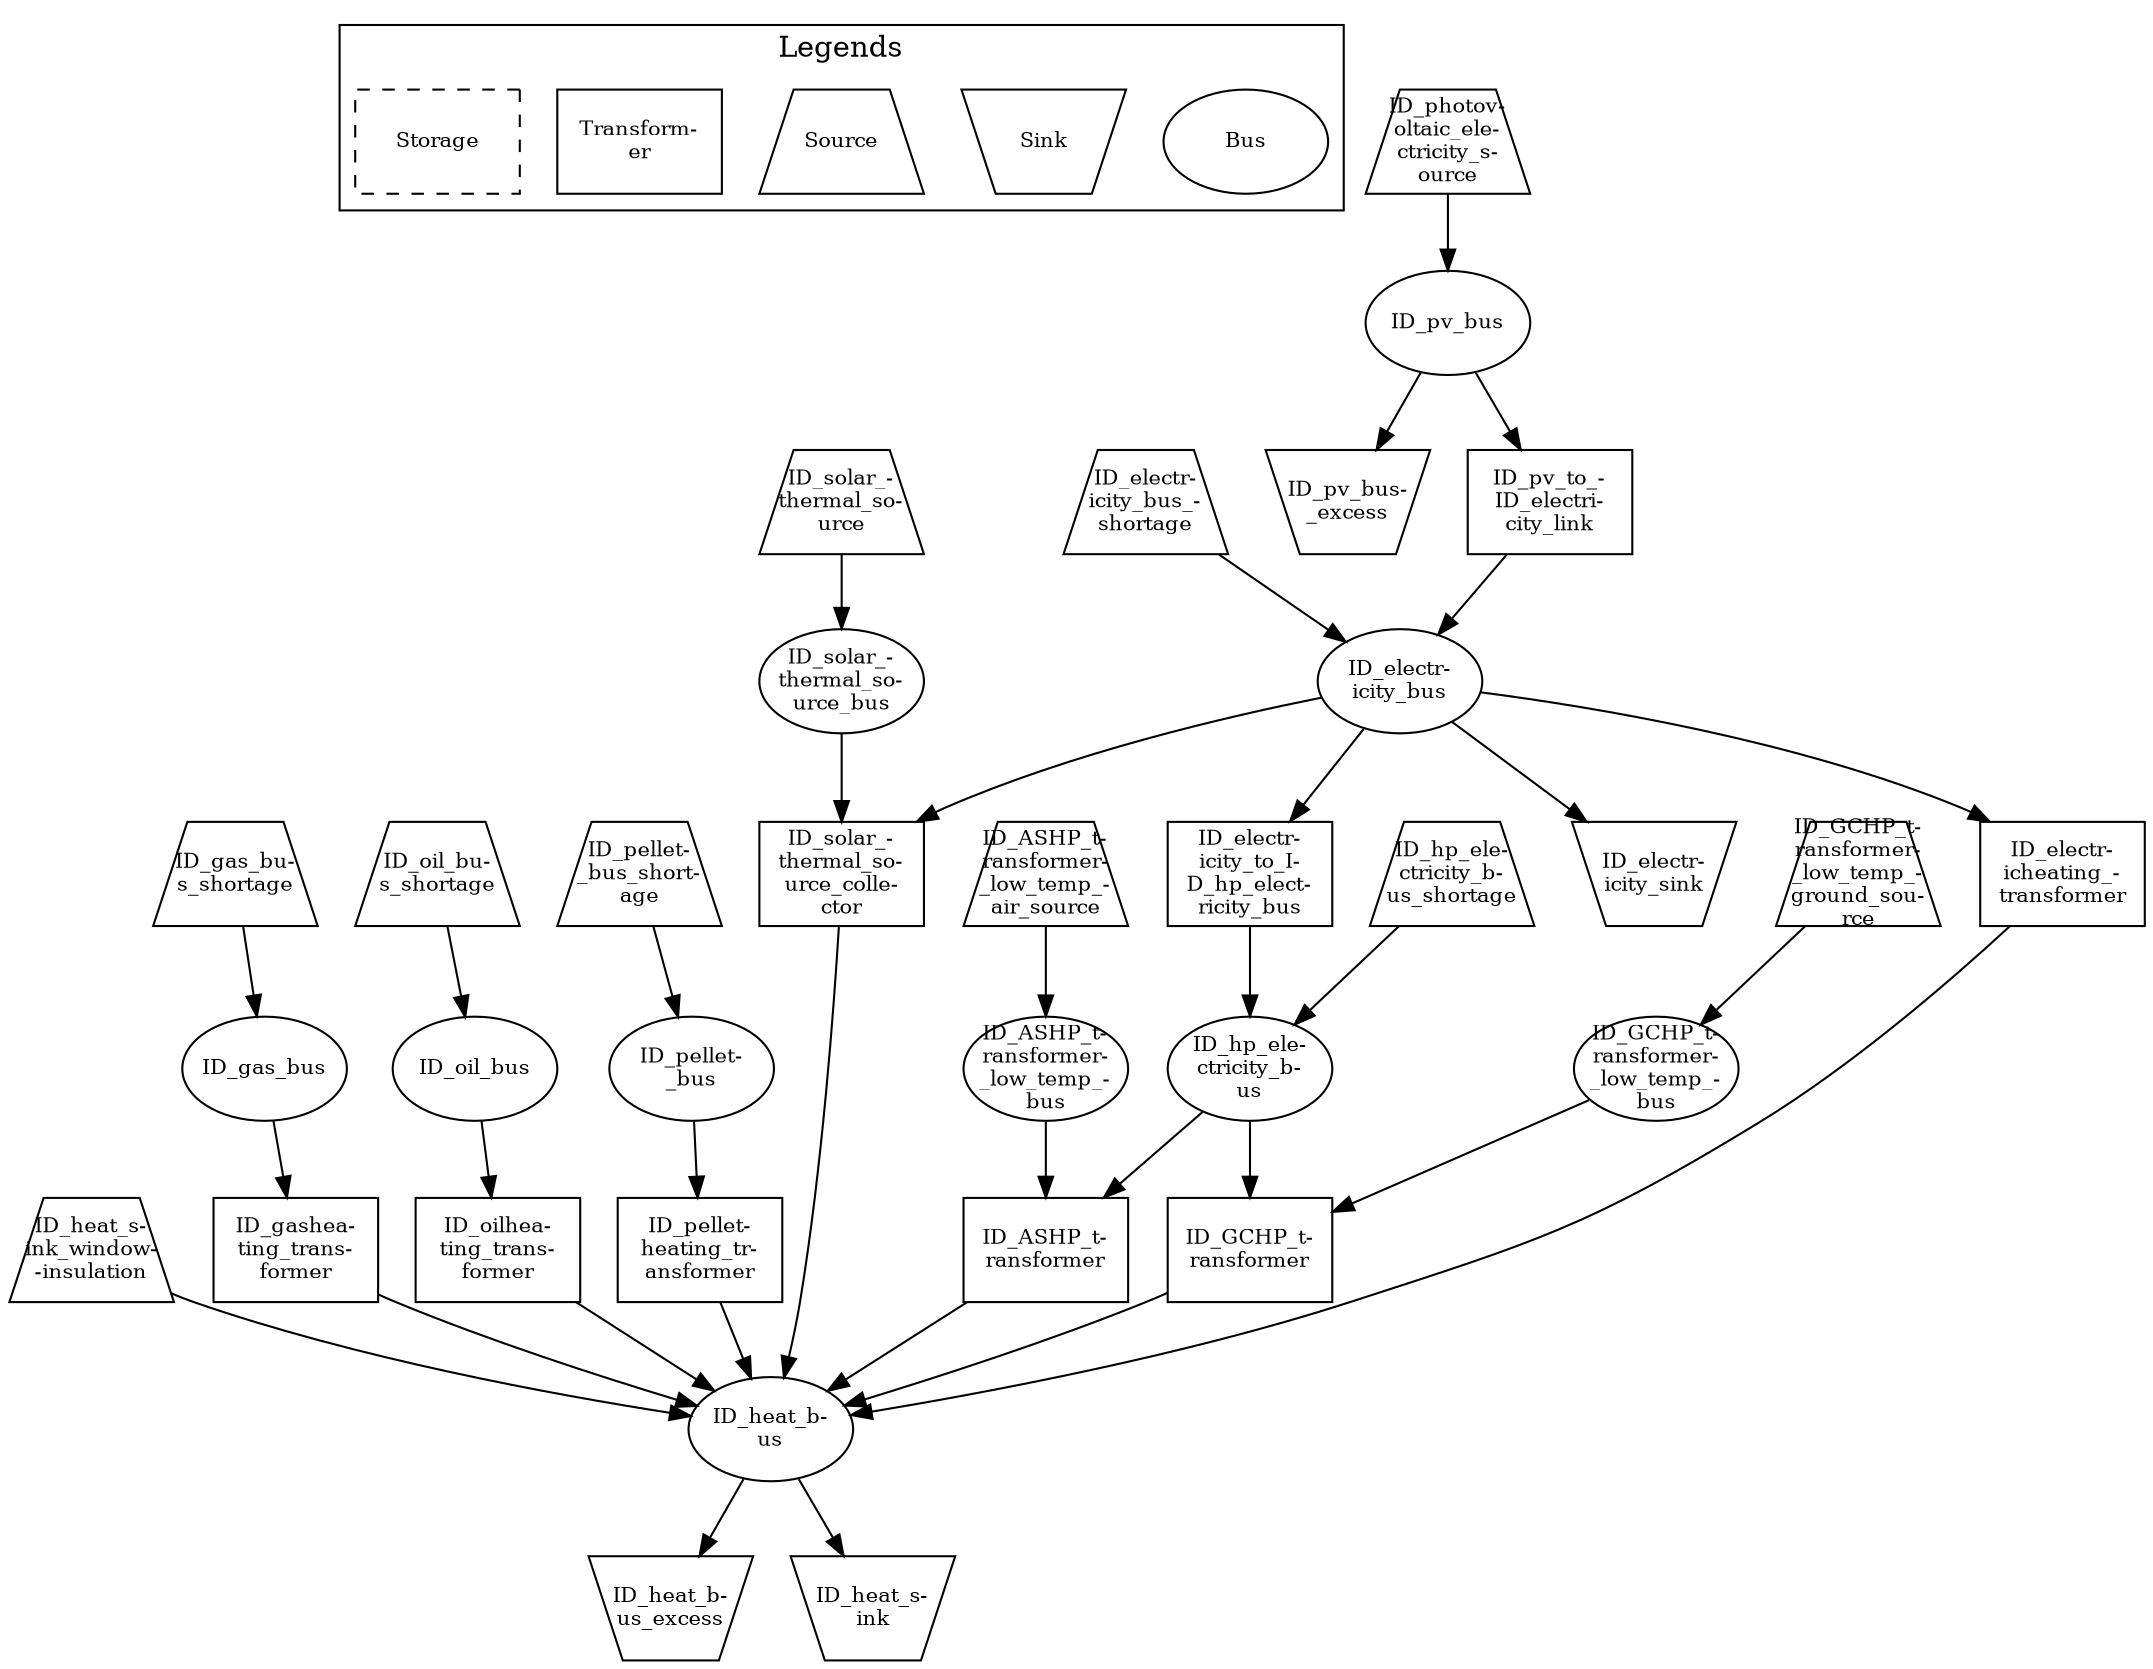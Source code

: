 digraph {
	subgraph cluster_1 {
		color=black
		label=Legends
		Bus [fixedsize=shape fontsize=10 height=0.7 shape=ellipse style="" width=1.1]
		Sink [fixedsize=shape fontsize=10 height=0.7 shape=invtrapezium style="" width=1.1]
		Source [fixedsize=shape fontsize=10 height=0.7 shape=trapezium style="" width=1.1]
		"Transform-
er" [fixedsize=shape fontsize=10 height=0.7 shape=rectangle style="" width=1.1]
		Storage [fixedsize=shape fontsize=10 height=0.7 shape=rectangle style=dashed width=1.1]
	}
	"ID_electr-
icity_bus" [fixedsize=shape fontsize=10 height=0.7 shape=ellipse style="" width=1.1]
	"ID_electr-
icity_bus_-
shortage" [fixedsize=shape fontsize=10 height=0.7 shape=trapezium style="" width=1.1]
	"ID_heat_b-
us" [fixedsize=shape fontsize=10 height=0.7 shape=ellipse style="" width=1.1]
	"ID_heat_b-
us_excess" [fixedsize=shape fontsize=10 height=0.7 shape=invtrapezium style="" width=1.1]
	ID_gas_bus [fixedsize=shape fontsize=10 height=0.7 shape=ellipse style="" width=1.1]
	"ID_gas_bu-
s_shortage" [fixedsize=shape fontsize=10 height=0.7 shape=trapezium style="" width=1.1]
	"ID_pellet-
_bus" [fixedsize=shape fontsize=10 height=0.7 shape=ellipse style="" width=1.1]
	"ID_pellet-
_bus_short-
age" [fixedsize=shape fontsize=10 height=0.7 shape=trapezium style="" width=1.1]
	ID_oil_bus [fixedsize=shape fontsize=10 height=0.7 shape=ellipse style="" width=1.1]
	"ID_oil_bu-
s_shortage" [fixedsize=shape fontsize=10 height=0.7 shape=trapezium style="" width=1.1]
	ID_pv_bus [fixedsize=shape fontsize=10 height=0.7 shape=ellipse style="" width=1.1]
	"ID_pv_bus-
_excess" [fixedsize=shape fontsize=10 height=0.7 shape=invtrapezium style="" width=1.1]
	"ID_hp_ele-
ctricity_b-
us" [fixedsize=shape fontsize=10 height=0.7 shape=ellipse style="" width=1.1]
	"ID_hp_ele-
ctricity_b-
us_shortage" [fixedsize=shape fontsize=10 height=0.7 shape=trapezium style="" width=1.1]
	"ID_pv_to_-
ID_electri-
city_link" [fixedsize=shape fontsize=10 height=0.7 shape=rectangle style="" width=1.1]
	"ID_electr-
icity_to_I-
D_hp_elect-
ricity_bus" [fixedsize=shape fontsize=10 height=0.7 shape=rectangle style="" width=1.1]
	"ID_electr-
icity_sink" [fixedsize=shape fontsize=10 height=0.7 shape=invtrapezium style="" width=1.1]
	"ID_heat_s-
ink" [fixedsize=shape fontsize=10 height=0.7 shape=invtrapezium style="" width=1.1]
	"ID_heat_s-
ink_window-
-insulation" [fixedsize=shape fontsize=10 height=0.7 shape=trapezium style="" width=1.1]
	"ID_gashea-
ting_trans-
former" [fixedsize=shape fontsize=10 height=0.7 shape=rectangle style="" width=1.1]
	"ID_oilhea-
ting_trans-
former" [fixedsize=shape fontsize=10 height=0.7 shape=rectangle style="" width=1.1]
	"ID_electr-
icheating_-
transformer" [fixedsize=shape fontsize=10 height=0.7 shape=rectangle style="" width=1.1]
	"ID_pellet-
heating_tr-
ansformer" [fixedsize=shape fontsize=10 height=0.7 shape=rectangle style="" width=1.1]
	"ID_GCHP_t-
ransformer-
_low_temp_-
bus" [fixedsize=shape fontsize=10 height=0.7 shape=ellipse style="" width=1.1]
	"ID_GCHP_t-
ransformer-
_low_temp_-
ground_sou-
rce" [fixedsize=shape fontsize=10 height=0.7 shape=trapezium style="" width=1.1]
	"ID_GCHP_t-
ransformer" [fixedsize=shape fontsize=10 height=0.7 shape=rectangle style="" width=1.1]
	"ID_ASHP_t-
ransformer-
_low_temp_-
bus" [fixedsize=shape fontsize=10 height=0.7 shape=ellipse style="" width=1.1]
	"ID_ASHP_t-
ransformer-
_low_temp_-
air_source" [fixedsize=shape fontsize=10 height=0.7 shape=trapezium style="" width=1.1]
	"ID_ASHP_t-
ransformer" [fixedsize=shape fontsize=10 height=0.7 shape=rectangle style="" width=1.1]
	"ID_photov-
oltaic_ele-
ctricity_s-
ource" [fixedsize=shape fontsize=10 height=0.7 shape=trapezium style="" width=1.1]
	"ID_solar_-
thermal_so-
urce_bus" [fixedsize=shape fontsize=10 height=0.7 shape=ellipse style="" width=1.1]
	"ID_solar_-
thermal_so-
urce" [fixedsize=shape fontsize=10 height=0.7 shape=trapezium style="" width=1.1]
	"ID_solar_-
thermal_so-
urce_colle-
ctor" [fixedsize=shape fontsize=10 height=0.7 shape=rectangle style="" width=1.1]
	"ID_electr-
icity_bus_-
shortage" -> "ID_electr-
icity_bus"
	"ID_pv_to_-
ID_electri-
city_link" -> "ID_electr-
icity_bus"
	"ID_electr-
icity_bus" -> "ID_electr-
icity_to_I-
D_hp_elect-
ricity_bus"
	"ID_electr-
icity_bus" -> "ID_electr-
icheating_-
transformer"
	"ID_electr-
icity_bus" -> "ID_electr-
icity_sink"
	"ID_electr-
icity_bus" -> "ID_solar_-
thermal_so-
urce_colle-
ctor"
	"ID_electr-
icheating_-
transformer" -> "ID_heat_b-
us"
	"ID_solar_-
thermal_so-
urce_colle-
ctor" -> "ID_heat_b-
us"
	"ID_pellet-
heating_tr-
ansformer" -> "ID_heat_b-
us"
	"ID_heat_s-
ink_window-
-insulation" -> "ID_heat_b-
us"
	"ID_oilhea-
ting_trans-
former" -> "ID_heat_b-
us"
	"ID_gashea-
ting_trans-
former" -> "ID_heat_b-
us"
	"ID_GCHP_t-
ransformer" -> "ID_heat_b-
us"
	"ID_ASHP_t-
ransformer" -> "ID_heat_b-
us"
	"ID_heat_b-
us" -> "ID_heat_b-
us_excess"
	"ID_heat_b-
us" -> "ID_heat_s-
ink"
	"ID_gas_bu-
s_shortage" -> ID_gas_bus
	ID_gas_bus -> "ID_gashea-
ting_trans-
former"
	"ID_pellet-
_bus_short-
age" -> "ID_pellet-
_bus"
	"ID_pellet-
_bus" -> "ID_pellet-
heating_tr-
ansformer"
	"ID_oil_bu-
s_shortage" -> ID_oil_bus
	ID_oil_bus -> "ID_oilhea-
ting_trans-
former"
	"ID_photov-
oltaic_ele-
ctricity_s-
ource" -> ID_pv_bus
	ID_pv_bus -> "ID_pv_bus-
_excess"
	ID_pv_bus -> "ID_pv_to_-
ID_electri-
city_link"
	"ID_electr-
icity_to_I-
D_hp_elect-
ricity_bus" -> "ID_hp_ele-
ctricity_b-
us"
	"ID_hp_ele-
ctricity_b-
us_shortage" -> "ID_hp_ele-
ctricity_b-
us"
	"ID_hp_ele-
ctricity_b-
us" -> "ID_GCHP_t-
ransformer"
	"ID_hp_ele-
ctricity_b-
us" -> "ID_ASHP_t-
ransformer"
	"ID_GCHP_t-
ransformer-
_low_temp_-
ground_sou-
rce" -> "ID_GCHP_t-
ransformer-
_low_temp_-
bus"
	"ID_GCHP_t-
ransformer-
_low_temp_-
bus" -> "ID_GCHP_t-
ransformer"
	"ID_ASHP_t-
ransformer-
_low_temp_-
air_source" -> "ID_ASHP_t-
ransformer-
_low_temp_-
bus"
	"ID_ASHP_t-
ransformer-
_low_temp_-
bus" -> "ID_ASHP_t-
ransformer"
	"ID_solar_-
thermal_so-
urce" -> "ID_solar_-
thermal_so-
urce_bus"
	"ID_solar_-
thermal_so-
urce_bus" -> "ID_solar_-
thermal_so-
urce_colle-
ctor"
}
